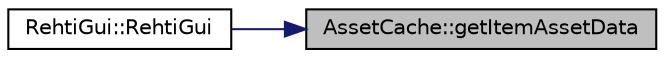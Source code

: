 digraph "AssetCache::getItemAssetData"
{
 // LATEX_PDF_SIZE
  edge [fontname="Helvetica",fontsize="10",labelfontname="Helvetica",labelfontsize="10"];
  node [fontname="Helvetica",fontsize="10",shape=record];
  rankdir="RL";
  Node1 [label="AssetCache::getItemAssetData",height=0.2,width=0.4,color="black", fillcolor="grey75", style="filled", fontcolor="black",tooltip="Get item asset data map."];
  Node1 -> Node2 [dir="back",color="midnightblue",fontsize="10",style="solid",fontname="Helvetica"];
  Node2 [label="RehtiGui::RehtiGui",height=0.2,width=0.4,color="black", fillcolor="white", style="filled",URL="$classRehtiGui.html#afd1e4db4700f15d5db18dae885925a11",tooltip=" "];
}
